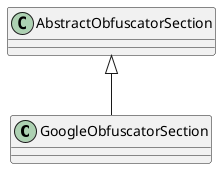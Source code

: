 @startuml
class GoogleObfuscatorSection {
}
AbstractObfuscatorSection <|-- GoogleObfuscatorSection
@enduml
